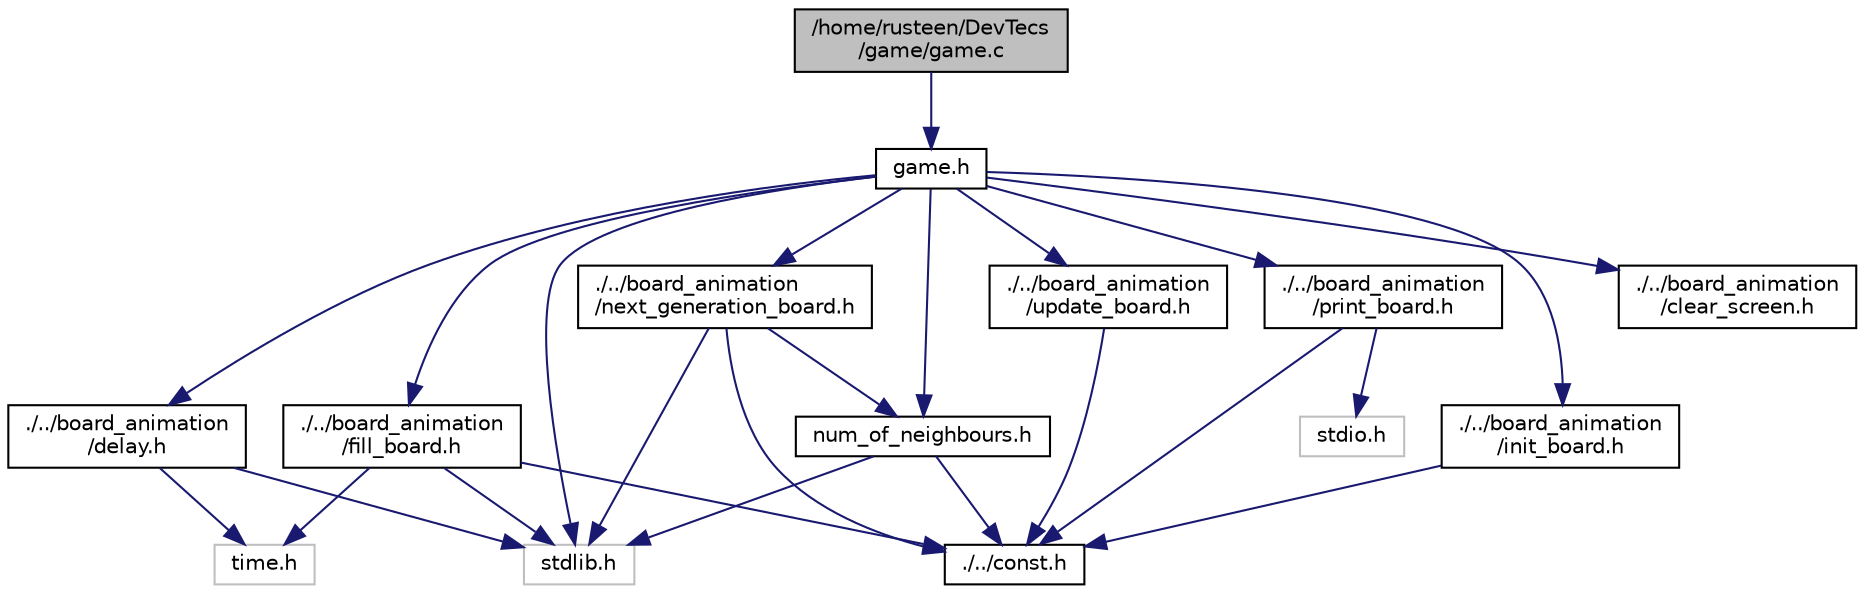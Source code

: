 digraph "/home/rusteen/DevTecs/game/game.c"
{
 // LATEX_PDF_SIZE
  edge [fontname="Helvetica",fontsize="10",labelfontname="Helvetica",labelfontsize="10"];
  node [fontname="Helvetica",fontsize="10",shape=record];
  Node1 [label="/home/rusteen/DevTecs\l/game/game.c",height=0.2,width=0.4,color="black", fillcolor="grey75", style="filled", fontcolor="black",tooltip=" "];
  Node1 -> Node2 [color="midnightblue",fontsize="10",style="solid"];
  Node2 [label="game.h",height=0.2,width=0.4,color="black", fillcolor="white", style="filled",URL="$game_8h.html",tooltip=" "];
  Node2 -> Node3 [color="midnightblue",fontsize="10",style="solid"];
  Node3 [label="stdlib.h",height=0.2,width=0.4,color="grey75", fillcolor="white", style="filled",tooltip=" "];
  Node2 -> Node4 [color="midnightblue",fontsize="10",style="solid"];
  Node4 [label="./../board_animation\l/clear_screen.h",height=0.2,width=0.4,color="black", fillcolor="white", style="filled",URL="$board__animation_2clear__screen_8h.html",tooltip=" "];
  Node2 -> Node5 [color="midnightblue",fontsize="10",style="solid"];
  Node5 [label="./../board_animation\l/delay.h",height=0.2,width=0.4,color="black", fillcolor="white", style="filled",URL="$delay_8h.html",tooltip=" "];
  Node5 -> Node3 [color="midnightblue",fontsize="10",style="solid"];
  Node5 -> Node6 [color="midnightblue",fontsize="10",style="solid"];
  Node6 [label="time.h",height=0.2,width=0.4,color="grey75", fillcolor="white", style="filled",tooltip=" "];
  Node2 -> Node7 [color="midnightblue",fontsize="10",style="solid"];
  Node7 [label="./../board_animation\l/fill_board.h",height=0.2,width=0.4,color="black", fillcolor="white", style="filled",URL="$fill__board_8h.html",tooltip=" "];
  Node7 -> Node3 [color="midnightblue",fontsize="10",style="solid"];
  Node7 -> Node6 [color="midnightblue",fontsize="10",style="solid"];
  Node7 -> Node8 [color="midnightblue",fontsize="10",style="solid"];
  Node8 [label="./../const.h",height=0.2,width=0.4,color="black", fillcolor="white", style="filled",URL="$const_8h.html",tooltip=" "];
  Node2 -> Node9 [color="midnightblue",fontsize="10",style="solid"];
  Node9 [label="./../board_animation\l/init_board.h",height=0.2,width=0.4,color="black", fillcolor="white", style="filled",URL="$init__board_8h.html",tooltip=" "];
  Node9 -> Node8 [color="midnightblue",fontsize="10",style="solid"];
  Node2 -> Node10 [color="midnightblue",fontsize="10",style="solid"];
  Node10 [label="./../board_animation\l/next_generation_board.h",height=0.2,width=0.4,color="black", fillcolor="white", style="filled",URL="$next__generation__board_8h.html",tooltip=" "];
  Node10 -> Node3 [color="midnightblue",fontsize="10",style="solid"];
  Node10 -> Node11 [color="midnightblue",fontsize="10",style="solid"];
  Node11 [label="num_of_neighbours.h",height=0.2,width=0.4,color="black", fillcolor="white", style="filled",URL="$num__of__neighbours_8h.html",tooltip=" "];
  Node11 -> Node3 [color="midnightblue",fontsize="10",style="solid"];
  Node11 -> Node8 [color="midnightblue",fontsize="10",style="solid"];
  Node10 -> Node8 [color="midnightblue",fontsize="10",style="solid"];
  Node2 -> Node11 [color="midnightblue",fontsize="10",style="solid"];
  Node2 -> Node12 [color="midnightblue",fontsize="10",style="solid"];
  Node12 [label="./../board_animation\l/print_board.h",height=0.2,width=0.4,color="black", fillcolor="white", style="filled",URL="$print__board_8h.html",tooltip=" "];
  Node12 -> Node13 [color="midnightblue",fontsize="10",style="solid"];
  Node13 [label="stdio.h",height=0.2,width=0.4,color="grey75", fillcolor="white", style="filled",tooltip=" "];
  Node12 -> Node8 [color="midnightblue",fontsize="10",style="solid"];
  Node2 -> Node14 [color="midnightblue",fontsize="10",style="solid"];
  Node14 [label="./../board_animation\l/update_board.h",height=0.2,width=0.4,color="black", fillcolor="white", style="filled",URL="$update__board_8h.html",tooltip=" "];
  Node14 -> Node8 [color="midnightblue",fontsize="10",style="solid"];
}
